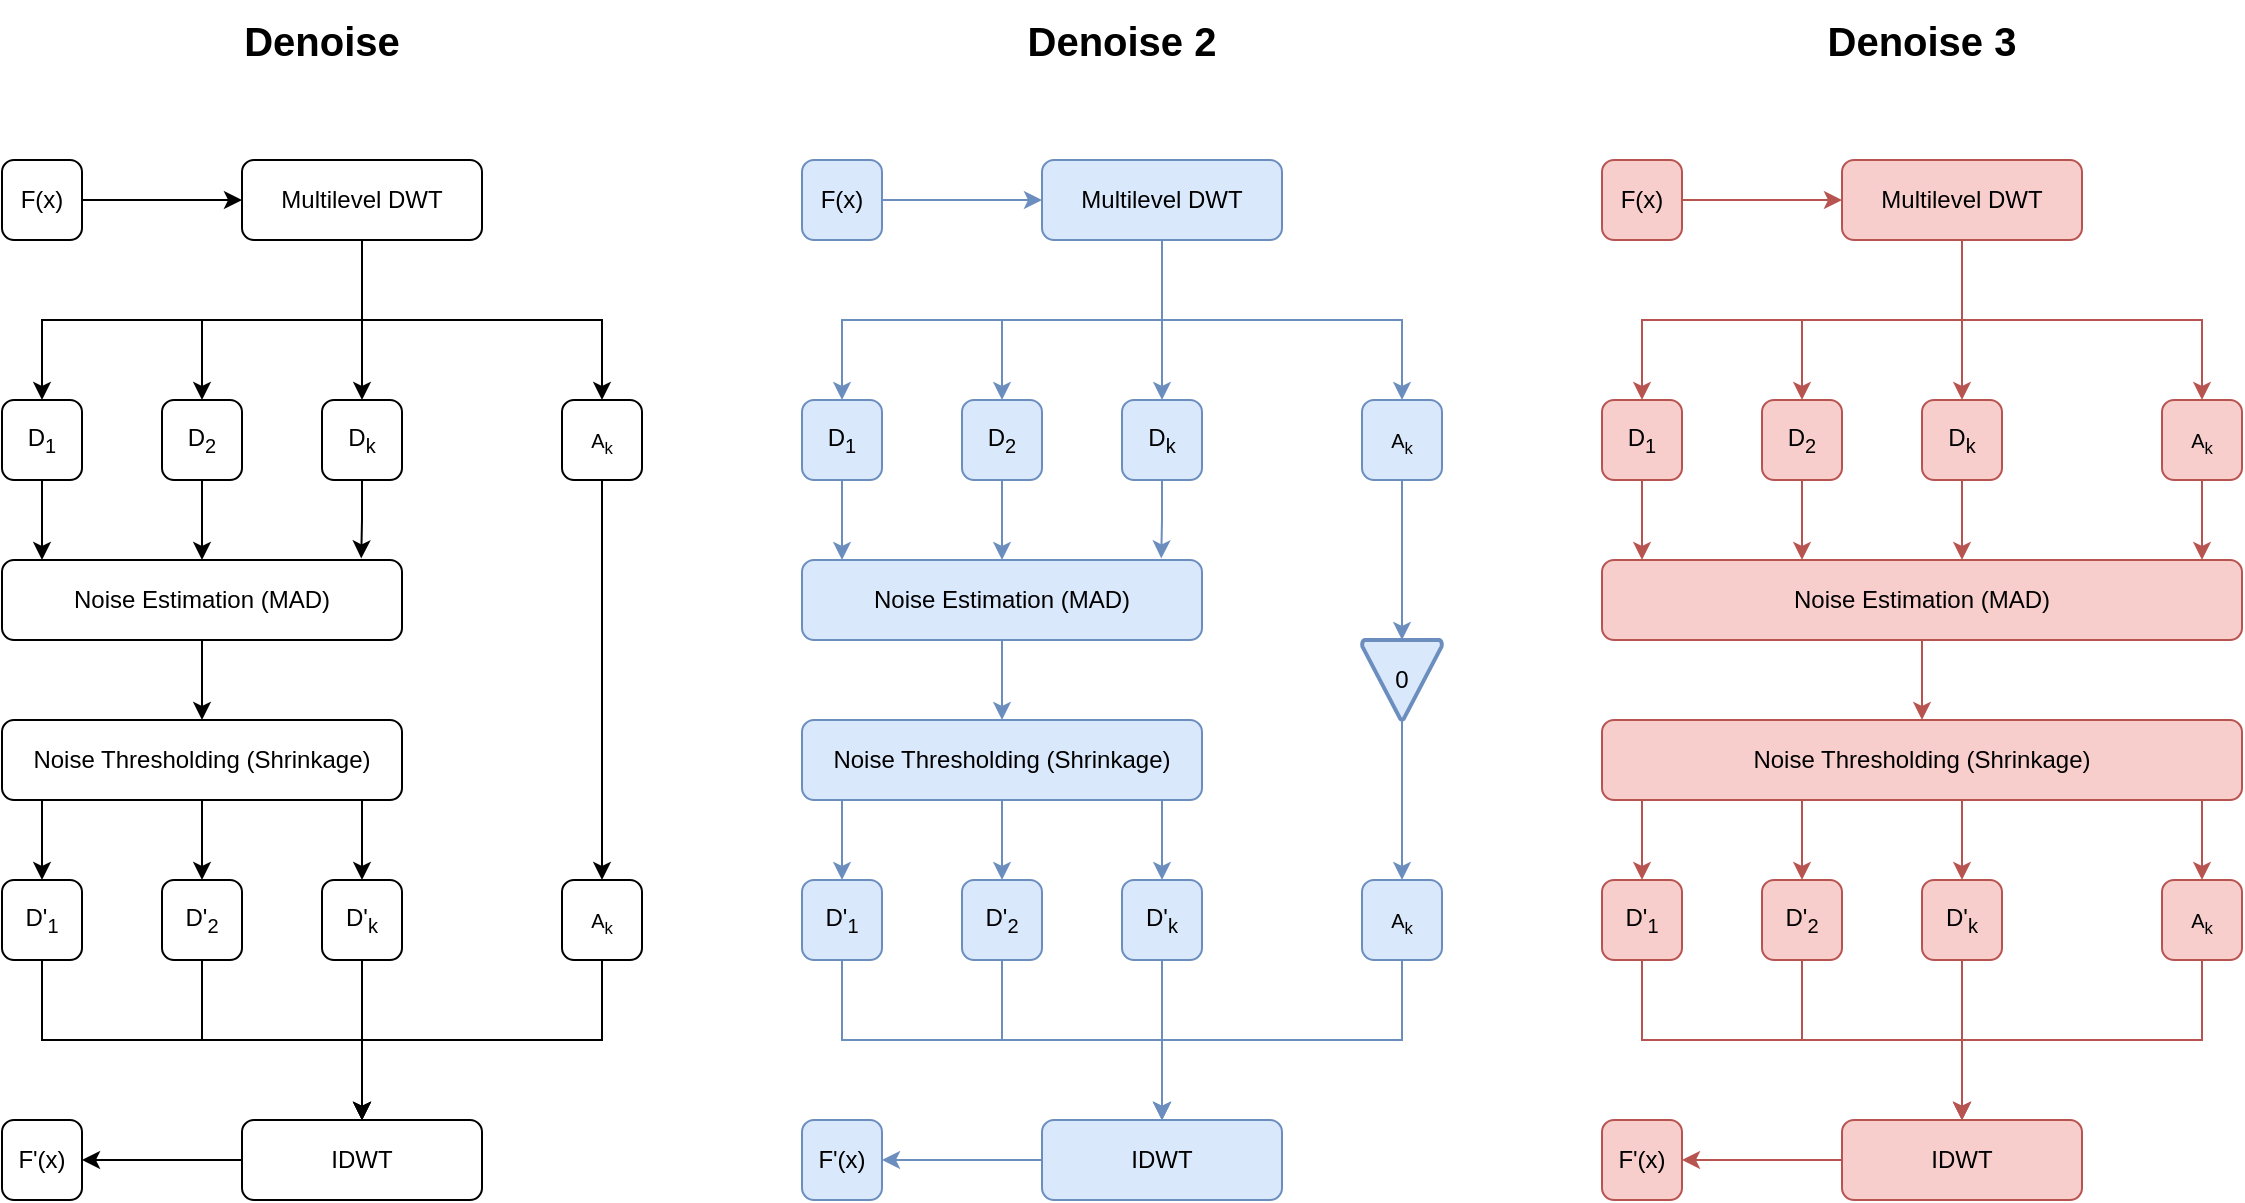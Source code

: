 <mxfile version="24.4.0" type="device">
  <diagram name="Page-1" id="p5UipJxprQ3kxWchpc4j">
    <mxGraphModel dx="1313" dy="776" grid="1" gridSize="10" guides="1" tooltips="1" connect="1" arrows="1" fold="1" page="1" pageScale="1" pageWidth="1169" pageHeight="827" math="0" shadow="0">
      <root>
        <mxCell id="0" />
        <mxCell id="1" parent="0" />
        <mxCell id="vgIikGH2efNw5-rMD2Wz-15" style="edgeStyle=orthogonalEdgeStyle;rounded=0;orthogonalLoop=1;jettySize=auto;html=1;entryX=0;entryY=0.5;entryDx=0;entryDy=0;" edge="1" parent="1" source="vgIikGH2efNw5-rMD2Wz-1" target="vgIikGH2efNw5-rMD2Wz-2">
          <mxGeometry relative="1" as="geometry" />
        </mxCell>
        <mxCell id="vgIikGH2efNw5-rMD2Wz-1" value="F(x)" style="rounded=1;whiteSpace=wrap;html=1;" vertex="1" parent="1">
          <mxGeometry x="40" y="160" width="40" height="40" as="geometry" />
        </mxCell>
        <mxCell id="vgIikGH2efNw5-rMD2Wz-29" style="edgeStyle=orthogonalEdgeStyle;rounded=0;orthogonalLoop=1;jettySize=auto;html=1;entryX=0.5;entryY=0;entryDx=0;entryDy=0;" edge="1" parent="1" source="vgIikGH2efNw5-rMD2Wz-2" target="vgIikGH2efNw5-rMD2Wz-6">
          <mxGeometry relative="1" as="geometry">
            <Array as="points">
              <mxPoint x="220" y="240" />
              <mxPoint x="340" y="240" />
            </Array>
          </mxGeometry>
        </mxCell>
        <mxCell id="vgIikGH2efNw5-rMD2Wz-30" style="edgeStyle=orthogonalEdgeStyle;rounded=0;orthogonalLoop=1;jettySize=auto;html=1;" edge="1" parent="1" source="vgIikGH2efNw5-rMD2Wz-2" target="vgIikGH2efNw5-rMD2Wz-5">
          <mxGeometry relative="1" as="geometry" />
        </mxCell>
        <mxCell id="vgIikGH2efNw5-rMD2Wz-31" style="edgeStyle=orthogonalEdgeStyle;rounded=0;orthogonalLoop=1;jettySize=auto;html=1;" edge="1" parent="1" source="vgIikGH2efNw5-rMD2Wz-2" target="vgIikGH2efNw5-rMD2Wz-4">
          <mxGeometry relative="1" as="geometry" />
        </mxCell>
        <mxCell id="vgIikGH2efNw5-rMD2Wz-32" style="edgeStyle=orthogonalEdgeStyle;rounded=0;orthogonalLoop=1;jettySize=auto;html=1;" edge="1" parent="1" source="vgIikGH2efNw5-rMD2Wz-2" target="vgIikGH2efNw5-rMD2Wz-3">
          <mxGeometry relative="1" as="geometry">
            <Array as="points">
              <mxPoint x="220" y="240" />
              <mxPoint x="60" y="240" />
            </Array>
          </mxGeometry>
        </mxCell>
        <mxCell id="vgIikGH2efNw5-rMD2Wz-2" value="Multilevel DWT" style="rounded=1;whiteSpace=wrap;html=1;" vertex="1" parent="1">
          <mxGeometry x="160" y="160" width="120" height="40" as="geometry" />
        </mxCell>
        <mxCell id="vgIikGH2efNw5-rMD2Wz-3" value="D&lt;sub&gt;1&lt;/sub&gt;" style="rounded=1;whiteSpace=wrap;html=1;" vertex="1" parent="1">
          <mxGeometry x="40" y="280" width="40" height="40" as="geometry" />
        </mxCell>
        <mxCell id="vgIikGH2efNw5-rMD2Wz-18" style="edgeStyle=orthogonalEdgeStyle;rounded=0;orthogonalLoop=1;jettySize=auto;html=1;entryX=0.5;entryY=0;entryDx=0;entryDy=0;" edge="1" parent="1" source="vgIikGH2efNw5-rMD2Wz-4" target="vgIikGH2efNw5-rMD2Wz-7">
          <mxGeometry relative="1" as="geometry" />
        </mxCell>
        <mxCell id="vgIikGH2efNw5-rMD2Wz-4" value="D&lt;sub&gt;2&lt;/sub&gt;" style="rounded=1;whiteSpace=wrap;html=1;" vertex="1" parent="1">
          <mxGeometry x="120" y="280" width="40" height="40" as="geometry" />
        </mxCell>
        <mxCell id="vgIikGH2efNw5-rMD2Wz-5" value="D&lt;sub&gt;k&lt;/sub&gt;" style="rounded=1;whiteSpace=wrap;html=1;" vertex="1" parent="1">
          <mxGeometry x="200" y="280" width="40" height="40" as="geometry" />
        </mxCell>
        <mxCell id="vgIikGH2efNw5-rMD2Wz-20" style="edgeStyle=orthogonalEdgeStyle;rounded=0;orthogonalLoop=1;jettySize=auto;html=1;entryX=0.5;entryY=0;entryDx=0;entryDy=0;" edge="1" parent="1" source="vgIikGH2efNw5-rMD2Wz-6" target="vgIikGH2efNw5-rMD2Wz-12">
          <mxGeometry relative="1" as="geometry" />
        </mxCell>
        <mxCell id="vgIikGH2efNw5-rMD2Wz-6" value="&lt;span style=&quot;font-size: 10px;&quot;&gt;A&lt;sub&gt;k&lt;/sub&gt;&lt;/span&gt;" style="rounded=1;whiteSpace=wrap;html=1;" vertex="1" parent="1">
          <mxGeometry x="320" y="280" width="40" height="40" as="geometry" />
        </mxCell>
        <mxCell id="vgIikGH2efNw5-rMD2Wz-21" style="edgeStyle=orthogonalEdgeStyle;rounded=0;orthogonalLoop=1;jettySize=auto;html=1;entryX=0.5;entryY=0;entryDx=0;entryDy=0;" edge="1" parent="1" source="vgIikGH2efNw5-rMD2Wz-7" target="vgIikGH2efNw5-rMD2Wz-8">
          <mxGeometry relative="1" as="geometry" />
        </mxCell>
        <mxCell id="vgIikGH2efNw5-rMD2Wz-7" value="Noise Estimation (MAD)" style="rounded=1;whiteSpace=wrap;html=1;" vertex="1" parent="1">
          <mxGeometry x="40" y="360" width="200" height="40" as="geometry" />
        </mxCell>
        <mxCell id="vgIikGH2efNw5-rMD2Wz-22" style="edgeStyle=orthogonalEdgeStyle;rounded=0;orthogonalLoop=1;jettySize=auto;html=1;" edge="1" parent="1" source="vgIikGH2efNw5-rMD2Wz-8" target="vgIikGH2efNw5-rMD2Wz-9">
          <mxGeometry relative="1" as="geometry">
            <Array as="points">
              <mxPoint x="60" y="490" />
              <mxPoint x="60" y="490" />
            </Array>
          </mxGeometry>
        </mxCell>
        <mxCell id="vgIikGH2efNw5-rMD2Wz-23" style="edgeStyle=orthogonalEdgeStyle;rounded=0;orthogonalLoop=1;jettySize=auto;html=1;entryX=0.5;entryY=0;entryDx=0;entryDy=0;" edge="1" parent="1" source="vgIikGH2efNw5-rMD2Wz-8" target="vgIikGH2efNw5-rMD2Wz-10">
          <mxGeometry relative="1" as="geometry" />
        </mxCell>
        <mxCell id="vgIikGH2efNw5-rMD2Wz-24" style="edgeStyle=orthogonalEdgeStyle;rounded=0;orthogonalLoop=1;jettySize=auto;html=1;entryX=0.5;entryY=0;entryDx=0;entryDy=0;" edge="1" parent="1" source="vgIikGH2efNw5-rMD2Wz-8" target="vgIikGH2efNw5-rMD2Wz-11">
          <mxGeometry relative="1" as="geometry">
            <Array as="points">
              <mxPoint x="220" y="490" />
              <mxPoint x="220" y="490" />
            </Array>
          </mxGeometry>
        </mxCell>
        <mxCell id="vgIikGH2efNw5-rMD2Wz-8" value="Noise Thresholding (Shrinkage)" style="rounded=1;whiteSpace=wrap;html=1;" vertex="1" parent="1">
          <mxGeometry x="40" y="440" width="200" height="40" as="geometry" />
        </mxCell>
        <mxCell id="vgIikGH2efNw5-rMD2Wz-25" style="edgeStyle=orthogonalEdgeStyle;rounded=0;orthogonalLoop=1;jettySize=auto;html=1;" edge="1" parent="1" source="vgIikGH2efNw5-rMD2Wz-9" target="vgIikGH2efNw5-rMD2Wz-14">
          <mxGeometry relative="1" as="geometry">
            <Array as="points">
              <mxPoint x="60" y="600" />
              <mxPoint x="220" y="600" />
            </Array>
          </mxGeometry>
        </mxCell>
        <mxCell id="vgIikGH2efNw5-rMD2Wz-9" value="D&#39;&lt;sub&gt;1&lt;/sub&gt;" style="rounded=1;whiteSpace=wrap;html=1;" vertex="1" parent="1">
          <mxGeometry x="40" y="520" width="40" height="40" as="geometry" />
        </mxCell>
        <mxCell id="vgIikGH2efNw5-rMD2Wz-28" style="edgeStyle=orthogonalEdgeStyle;rounded=0;orthogonalLoop=1;jettySize=auto;html=1;" edge="1" parent="1" source="vgIikGH2efNw5-rMD2Wz-10" target="vgIikGH2efNw5-rMD2Wz-14">
          <mxGeometry relative="1" as="geometry" />
        </mxCell>
        <mxCell id="vgIikGH2efNw5-rMD2Wz-10" value="D&#39;&lt;sub&gt;2&lt;/sub&gt;" style="rounded=1;whiteSpace=wrap;html=1;" vertex="1" parent="1">
          <mxGeometry x="120" y="520" width="40" height="40" as="geometry" />
        </mxCell>
        <mxCell id="vgIikGH2efNw5-rMD2Wz-27" style="edgeStyle=orthogonalEdgeStyle;rounded=0;orthogonalLoop=1;jettySize=auto;html=1;" edge="1" parent="1" source="vgIikGH2efNw5-rMD2Wz-11" target="vgIikGH2efNw5-rMD2Wz-14">
          <mxGeometry relative="1" as="geometry" />
        </mxCell>
        <mxCell id="vgIikGH2efNw5-rMD2Wz-11" value="D&#39;&lt;sub&gt;k&lt;/sub&gt;" style="rounded=1;whiteSpace=wrap;html=1;" vertex="1" parent="1">
          <mxGeometry x="200" y="520" width="40" height="40" as="geometry" />
        </mxCell>
        <mxCell id="vgIikGH2efNw5-rMD2Wz-26" style="edgeStyle=orthogonalEdgeStyle;rounded=0;orthogonalLoop=1;jettySize=auto;html=1;entryX=0.5;entryY=0;entryDx=0;entryDy=0;" edge="1" parent="1" source="vgIikGH2efNw5-rMD2Wz-12" target="vgIikGH2efNw5-rMD2Wz-14">
          <mxGeometry relative="1" as="geometry">
            <Array as="points">
              <mxPoint x="340" y="600" />
              <mxPoint x="220" y="600" />
            </Array>
          </mxGeometry>
        </mxCell>
        <mxCell id="vgIikGH2efNw5-rMD2Wz-12" value="&lt;span style=&quot;font-size: 10px;&quot;&gt;A&lt;sub&gt;k&lt;/sub&gt;&lt;/span&gt;" style="rounded=1;whiteSpace=wrap;html=1;" vertex="1" parent="1">
          <mxGeometry x="320" y="520" width="40" height="40" as="geometry" />
        </mxCell>
        <mxCell id="vgIikGH2efNw5-rMD2Wz-13" value="F&#39;(x)" style="rounded=1;whiteSpace=wrap;html=1;" vertex="1" parent="1">
          <mxGeometry x="40" y="640" width="40" height="40" as="geometry" />
        </mxCell>
        <mxCell id="vgIikGH2efNw5-rMD2Wz-16" style="edgeStyle=orthogonalEdgeStyle;rounded=0;orthogonalLoop=1;jettySize=auto;html=1;entryX=1;entryY=0.5;entryDx=0;entryDy=0;" edge="1" parent="1" source="vgIikGH2efNw5-rMD2Wz-14" target="vgIikGH2efNw5-rMD2Wz-13">
          <mxGeometry relative="1" as="geometry" />
        </mxCell>
        <mxCell id="vgIikGH2efNw5-rMD2Wz-14" value="IDWT" style="rounded=1;whiteSpace=wrap;html=1;" vertex="1" parent="1">
          <mxGeometry x="160" y="640" width="120" height="40" as="geometry" />
        </mxCell>
        <mxCell id="vgIikGH2efNw5-rMD2Wz-17" style="edgeStyle=orthogonalEdgeStyle;rounded=0;orthogonalLoop=1;jettySize=auto;html=1;entryX=0.1;entryY=0;entryDx=0;entryDy=0;entryPerimeter=0;" edge="1" parent="1" source="vgIikGH2efNw5-rMD2Wz-3" target="vgIikGH2efNw5-rMD2Wz-7">
          <mxGeometry relative="1" as="geometry" />
        </mxCell>
        <mxCell id="vgIikGH2efNw5-rMD2Wz-19" style="edgeStyle=orthogonalEdgeStyle;rounded=0;orthogonalLoop=1;jettySize=auto;html=1;entryX=0.898;entryY=-0.02;entryDx=0;entryDy=0;entryPerimeter=0;" edge="1" parent="1" source="vgIikGH2efNw5-rMD2Wz-5" target="vgIikGH2efNw5-rMD2Wz-7">
          <mxGeometry relative="1" as="geometry" />
        </mxCell>
        <mxCell id="vgIikGH2efNw5-rMD2Wz-33" style="edgeStyle=orthogonalEdgeStyle;rounded=0;orthogonalLoop=1;jettySize=auto;html=1;entryX=0;entryY=0.5;entryDx=0;entryDy=0;fillColor=#dae8fc;strokeColor=#6c8ebf;" edge="1" parent="1" source="vgIikGH2efNw5-rMD2Wz-34" target="vgIikGH2efNw5-rMD2Wz-39">
          <mxGeometry relative="1" as="geometry" />
        </mxCell>
        <mxCell id="vgIikGH2efNw5-rMD2Wz-34" value="F(x)" style="rounded=1;whiteSpace=wrap;html=1;fillColor=#dae8fc;strokeColor=#6c8ebf;" vertex="1" parent="1">
          <mxGeometry x="440" y="160" width="40" height="40" as="geometry" />
        </mxCell>
        <mxCell id="vgIikGH2efNw5-rMD2Wz-35" style="edgeStyle=orthogonalEdgeStyle;rounded=0;orthogonalLoop=1;jettySize=auto;html=1;entryX=0.5;entryY=0;entryDx=0;entryDy=0;fillColor=#dae8fc;strokeColor=#6c8ebf;" edge="1" parent="1" source="vgIikGH2efNw5-rMD2Wz-39" target="vgIikGH2efNw5-rMD2Wz-45">
          <mxGeometry relative="1" as="geometry">
            <Array as="points">
              <mxPoint x="620" y="240" />
              <mxPoint x="740" y="240" />
            </Array>
          </mxGeometry>
        </mxCell>
        <mxCell id="vgIikGH2efNw5-rMD2Wz-36" style="edgeStyle=orthogonalEdgeStyle;rounded=0;orthogonalLoop=1;jettySize=auto;html=1;fillColor=#dae8fc;strokeColor=#6c8ebf;" edge="1" parent="1" source="vgIikGH2efNw5-rMD2Wz-39" target="vgIikGH2efNw5-rMD2Wz-43">
          <mxGeometry relative="1" as="geometry" />
        </mxCell>
        <mxCell id="vgIikGH2efNw5-rMD2Wz-37" style="edgeStyle=orthogonalEdgeStyle;rounded=0;orthogonalLoop=1;jettySize=auto;html=1;fillColor=#dae8fc;strokeColor=#6c8ebf;" edge="1" parent="1" source="vgIikGH2efNw5-rMD2Wz-39" target="vgIikGH2efNw5-rMD2Wz-42">
          <mxGeometry relative="1" as="geometry" />
        </mxCell>
        <mxCell id="vgIikGH2efNw5-rMD2Wz-38" style="edgeStyle=orthogonalEdgeStyle;rounded=0;orthogonalLoop=1;jettySize=auto;html=1;fillColor=#dae8fc;strokeColor=#6c8ebf;" edge="1" parent="1" source="vgIikGH2efNw5-rMD2Wz-39" target="vgIikGH2efNw5-rMD2Wz-40">
          <mxGeometry relative="1" as="geometry">
            <Array as="points">
              <mxPoint x="620" y="240" />
              <mxPoint x="460" y="240" />
            </Array>
          </mxGeometry>
        </mxCell>
        <mxCell id="vgIikGH2efNw5-rMD2Wz-39" value="Multilevel DWT" style="rounded=1;whiteSpace=wrap;html=1;fillColor=#dae8fc;strokeColor=#6c8ebf;" vertex="1" parent="1">
          <mxGeometry x="560" y="160" width="120" height="40" as="geometry" />
        </mxCell>
        <mxCell id="vgIikGH2efNw5-rMD2Wz-40" value="D&lt;sub&gt;1&lt;/sub&gt;" style="rounded=1;whiteSpace=wrap;html=1;fillColor=#dae8fc;strokeColor=#6c8ebf;" vertex="1" parent="1">
          <mxGeometry x="440" y="280" width="40" height="40" as="geometry" />
        </mxCell>
        <mxCell id="vgIikGH2efNw5-rMD2Wz-41" style="edgeStyle=orthogonalEdgeStyle;rounded=0;orthogonalLoop=1;jettySize=auto;html=1;entryX=0.5;entryY=0;entryDx=0;entryDy=0;fillColor=#dae8fc;strokeColor=#6c8ebf;" edge="1" parent="1" source="vgIikGH2efNw5-rMD2Wz-42" target="vgIikGH2efNw5-rMD2Wz-47">
          <mxGeometry relative="1" as="geometry" />
        </mxCell>
        <mxCell id="vgIikGH2efNw5-rMD2Wz-42" value="D&lt;sub&gt;2&lt;/sub&gt;" style="rounded=1;whiteSpace=wrap;html=1;fillColor=#dae8fc;strokeColor=#6c8ebf;" vertex="1" parent="1">
          <mxGeometry x="520" y="280" width="40" height="40" as="geometry" />
        </mxCell>
        <mxCell id="vgIikGH2efNw5-rMD2Wz-43" value="D&lt;sub&gt;k&lt;/sub&gt;" style="rounded=1;whiteSpace=wrap;html=1;fillColor=#dae8fc;strokeColor=#6c8ebf;" vertex="1" parent="1">
          <mxGeometry x="600" y="280" width="40" height="40" as="geometry" />
        </mxCell>
        <mxCell id="vgIikGH2efNw5-rMD2Wz-45" value="&lt;span style=&quot;font-size: 10px;&quot;&gt;A&lt;sub&gt;k&lt;/sub&gt;&lt;/span&gt;" style="rounded=1;whiteSpace=wrap;html=1;fillColor=#dae8fc;strokeColor=#6c8ebf;" vertex="1" parent="1">
          <mxGeometry x="720" y="280" width="40" height="40" as="geometry" />
        </mxCell>
        <mxCell id="vgIikGH2efNw5-rMD2Wz-46" style="edgeStyle=orthogonalEdgeStyle;rounded=0;orthogonalLoop=1;jettySize=auto;html=1;entryX=0.5;entryY=0;entryDx=0;entryDy=0;fillColor=#dae8fc;strokeColor=#6c8ebf;" edge="1" parent="1" source="vgIikGH2efNw5-rMD2Wz-47" target="vgIikGH2efNw5-rMD2Wz-51">
          <mxGeometry relative="1" as="geometry" />
        </mxCell>
        <mxCell id="vgIikGH2efNw5-rMD2Wz-47" value="Noise Estimation (MAD)" style="rounded=1;whiteSpace=wrap;html=1;fillColor=#dae8fc;strokeColor=#6c8ebf;" vertex="1" parent="1">
          <mxGeometry x="440" y="360" width="200" height="40" as="geometry" />
        </mxCell>
        <mxCell id="vgIikGH2efNw5-rMD2Wz-48" style="edgeStyle=orthogonalEdgeStyle;rounded=0;orthogonalLoop=1;jettySize=auto;html=1;fillColor=#dae8fc;strokeColor=#6c8ebf;" edge="1" parent="1" source="vgIikGH2efNw5-rMD2Wz-51" target="vgIikGH2efNw5-rMD2Wz-53">
          <mxGeometry relative="1" as="geometry">
            <Array as="points">
              <mxPoint x="460" y="490" />
              <mxPoint x="460" y="490" />
            </Array>
          </mxGeometry>
        </mxCell>
        <mxCell id="vgIikGH2efNw5-rMD2Wz-49" style="edgeStyle=orthogonalEdgeStyle;rounded=0;orthogonalLoop=1;jettySize=auto;html=1;entryX=0.5;entryY=0;entryDx=0;entryDy=0;fillColor=#dae8fc;strokeColor=#6c8ebf;" edge="1" parent="1" source="vgIikGH2efNw5-rMD2Wz-51" target="vgIikGH2efNw5-rMD2Wz-55">
          <mxGeometry relative="1" as="geometry" />
        </mxCell>
        <mxCell id="vgIikGH2efNw5-rMD2Wz-50" style="edgeStyle=orthogonalEdgeStyle;rounded=0;orthogonalLoop=1;jettySize=auto;html=1;entryX=0.5;entryY=0;entryDx=0;entryDy=0;fillColor=#dae8fc;strokeColor=#6c8ebf;" edge="1" parent="1" source="vgIikGH2efNw5-rMD2Wz-51" target="vgIikGH2efNw5-rMD2Wz-57">
          <mxGeometry relative="1" as="geometry">
            <Array as="points">
              <mxPoint x="620" y="490" />
              <mxPoint x="620" y="490" />
            </Array>
          </mxGeometry>
        </mxCell>
        <mxCell id="vgIikGH2efNw5-rMD2Wz-51" value="Noise Thresholding (Shrinkage)" style="rounded=1;whiteSpace=wrap;html=1;fillColor=#dae8fc;strokeColor=#6c8ebf;" vertex="1" parent="1">
          <mxGeometry x="440" y="440" width="200" height="40" as="geometry" />
        </mxCell>
        <mxCell id="vgIikGH2efNw5-rMD2Wz-52" style="edgeStyle=orthogonalEdgeStyle;rounded=0;orthogonalLoop=1;jettySize=auto;html=1;fillColor=#dae8fc;strokeColor=#6c8ebf;" edge="1" parent="1" source="vgIikGH2efNw5-rMD2Wz-53" target="vgIikGH2efNw5-rMD2Wz-62">
          <mxGeometry relative="1" as="geometry">
            <Array as="points">
              <mxPoint x="460" y="600" />
              <mxPoint x="620" y="600" />
            </Array>
          </mxGeometry>
        </mxCell>
        <mxCell id="vgIikGH2efNw5-rMD2Wz-53" value="D&#39;&lt;sub&gt;1&lt;/sub&gt;" style="rounded=1;whiteSpace=wrap;html=1;fillColor=#dae8fc;strokeColor=#6c8ebf;" vertex="1" parent="1">
          <mxGeometry x="440" y="520" width="40" height="40" as="geometry" />
        </mxCell>
        <mxCell id="vgIikGH2efNw5-rMD2Wz-54" style="edgeStyle=orthogonalEdgeStyle;rounded=0;orthogonalLoop=1;jettySize=auto;html=1;fillColor=#dae8fc;strokeColor=#6c8ebf;" edge="1" parent="1" source="vgIikGH2efNw5-rMD2Wz-55" target="vgIikGH2efNw5-rMD2Wz-62">
          <mxGeometry relative="1" as="geometry" />
        </mxCell>
        <mxCell id="vgIikGH2efNw5-rMD2Wz-55" value="D&#39;&lt;sub&gt;2&lt;/sub&gt;" style="rounded=1;whiteSpace=wrap;html=1;fillColor=#dae8fc;strokeColor=#6c8ebf;" vertex="1" parent="1">
          <mxGeometry x="520" y="520" width="40" height="40" as="geometry" />
        </mxCell>
        <mxCell id="vgIikGH2efNw5-rMD2Wz-56" style="edgeStyle=orthogonalEdgeStyle;rounded=0;orthogonalLoop=1;jettySize=auto;html=1;fillColor=#dae8fc;strokeColor=#6c8ebf;" edge="1" parent="1" source="vgIikGH2efNw5-rMD2Wz-57" target="vgIikGH2efNw5-rMD2Wz-62">
          <mxGeometry relative="1" as="geometry" />
        </mxCell>
        <mxCell id="vgIikGH2efNw5-rMD2Wz-57" value="D&#39;&lt;sub&gt;k&lt;/sub&gt;" style="rounded=1;whiteSpace=wrap;html=1;fillColor=#dae8fc;strokeColor=#6c8ebf;" vertex="1" parent="1">
          <mxGeometry x="600" y="520" width="40" height="40" as="geometry" />
        </mxCell>
        <mxCell id="vgIikGH2efNw5-rMD2Wz-58" style="edgeStyle=orthogonalEdgeStyle;rounded=0;orthogonalLoop=1;jettySize=auto;html=1;entryX=0.5;entryY=0;entryDx=0;entryDy=0;fillColor=#dae8fc;strokeColor=#6c8ebf;" edge="1" parent="1" source="vgIikGH2efNw5-rMD2Wz-59" target="vgIikGH2efNw5-rMD2Wz-62">
          <mxGeometry relative="1" as="geometry">
            <Array as="points">
              <mxPoint x="740" y="600" />
              <mxPoint x="620" y="600" />
            </Array>
          </mxGeometry>
        </mxCell>
        <mxCell id="vgIikGH2efNw5-rMD2Wz-59" value="&lt;span style=&quot;font-size: 10px;&quot;&gt;A&lt;sub&gt;k&lt;/sub&gt;&lt;/span&gt;" style="rounded=1;whiteSpace=wrap;html=1;fillColor=#dae8fc;strokeColor=#6c8ebf;" vertex="1" parent="1">
          <mxGeometry x="720" y="520" width="40" height="40" as="geometry" />
        </mxCell>
        <mxCell id="vgIikGH2efNw5-rMD2Wz-60" value="F&#39;(x)" style="rounded=1;whiteSpace=wrap;html=1;fillColor=#dae8fc;strokeColor=#6c8ebf;" vertex="1" parent="1">
          <mxGeometry x="440" y="640" width="40" height="40" as="geometry" />
        </mxCell>
        <mxCell id="vgIikGH2efNw5-rMD2Wz-61" style="edgeStyle=orthogonalEdgeStyle;rounded=0;orthogonalLoop=1;jettySize=auto;html=1;entryX=1;entryY=0.5;entryDx=0;entryDy=0;fillColor=#dae8fc;strokeColor=#6c8ebf;" edge="1" parent="1" source="vgIikGH2efNw5-rMD2Wz-62" target="vgIikGH2efNw5-rMD2Wz-60">
          <mxGeometry relative="1" as="geometry" />
        </mxCell>
        <mxCell id="vgIikGH2efNw5-rMD2Wz-62" value="IDWT" style="rounded=1;whiteSpace=wrap;html=1;fillColor=#dae8fc;strokeColor=#6c8ebf;" vertex="1" parent="1">
          <mxGeometry x="560" y="640" width="120" height="40" as="geometry" />
        </mxCell>
        <mxCell id="vgIikGH2efNw5-rMD2Wz-63" style="edgeStyle=orthogonalEdgeStyle;rounded=0;orthogonalLoop=1;jettySize=auto;html=1;entryX=0.1;entryY=0;entryDx=0;entryDy=0;entryPerimeter=0;fillColor=#dae8fc;strokeColor=#6c8ebf;" edge="1" parent="1" source="vgIikGH2efNw5-rMD2Wz-40" target="vgIikGH2efNw5-rMD2Wz-47">
          <mxGeometry relative="1" as="geometry" />
        </mxCell>
        <mxCell id="vgIikGH2efNw5-rMD2Wz-64" style="edgeStyle=orthogonalEdgeStyle;rounded=0;orthogonalLoop=1;jettySize=auto;html=1;entryX=0.898;entryY=-0.02;entryDx=0;entryDy=0;entryPerimeter=0;fillColor=#dae8fc;strokeColor=#6c8ebf;" edge="1" parent="1" source="vgIikGH2efNw5-rMD2Wz-43" target="vgIikGH2efNw5-rMD2Wz-47">
          <mxGeometry relative="1" as="geometry" />
        </mxCell>
        <mxCell id="vgIikGH2efNw5-rMD2Wz-68" style="edgeStyle=orthogonalEdgeStyle;rounded=0;orthogonalLoop=1;jettySize=auto;html=1;entryX=0.5;entryY=0;entryDx=0;entryDy=0;fillColor=#dae8fc;strokeColor=#6c8ebf;" edge="1" parent="1" source="vgIikGH2efNw5-rMD2Wz-66" target="vgIikGH2efNw5-rMD2Wz-59">
          <mxGeometry relative="1" as="geometry" />
        </mxCell>
        <mxCell id="vgIikGH2efNw5-rMD2Wz-66" value="0" style="strokeWidth=2;html=1;shape=mxgraph.flowchart.merge_or_storage;whiteSpace=wrap;fillColor=#dae8fc;strokeColor=#6c8ebf;" vertex="1" parent="1">
          <mxGeometry x="720" y="400" width="40" height="40" as="geometry" />
        </mxCell>
        <mxCell id="vgIikGH2efNw5-rMD2Wz-67" style="edgeStyle=orthogonalEdgeStyle;rounded=0;orthogonalLoop=1;jettySize=auto;html=1;entryX=0.5;entryY=0;entryDx=0;entryDy=0;entryPerimeter=0;fillColor=#dae8fc;strokeColor=#6c8ebf;" edge="1" parent="1" source="vgIikGH2efNw5-rMD2Wz-45" target="vgIikGH2efNw5-rMD2Wz-66">
          <mxGeometry relative="1" as="geometry" />
        </mxCell>
        <mxCell id="vgIikGH2efNw5-rMD2Wz-71" style="edgeStyle=orthogonalEdgeStyle;rounded=0;orthogonalLoop=1;jettySize=auto;html=1;entryX=0;entryY=0.5;entryDx=0;entryDy=0;fillColor=#f8cecc;strokeColor=#b85450;" edge="1" parent="1" source="vgIikGH2efNw5-rMD2Wz-72" target="vgIikGH2efNw5-rMD2Wz-77">
          <mxGeometry relative="1" as="geometry" />
        </mxCell>
        <mxCell id="vgIikGH2efNw5-rMD2Wz-72" value="F(x)" style="rounded=1;whiteSpace=wrap;html=1;fillColor=#f8cecc;strokeColor=#b85450;" vertex="1" parent="1">
          <mxGeometry x="840" y="160" width="40" height="40" as="geometry" />
        </mxCell>
        <mxCell id="vgIikGH2efNw5-rMD2Wz-73" style="edgeStyle=orthogonalEdgeStyle;rounded=0;orthogonalLoop=1;jettySize=auto;html=1;entryX=0.5;entryY=0;entryDx=0;entryDy=0;fillColor=#f8cecc;strokeColor=#b85450;" edge="1" parent="1" source="vgIikGH2efNw5-rMD2Wz-77" target="vgIikGH2efNw5-rMD2Wz-83">
          <mxGeometry relative="1" as="geometry">
            <Array as="points">
              <mxPoint x="1020" y="240" />
              <mxPoint x="1140" y="240" />
            </Array>
          </mxGeometry>
        </mxCell>
        <mxCell id="vgIikGH2efNw5-rMD2Wz-74" style="edgeStyle=orthogonalEdgeStyle;rounded=0;orthogonalLoop=1;jettySize=auto;html=1;fillColor=#f8cecc;strokeColor=#b85450;" edge="1" parent="1" source="vgIikGH2efNw5-rMD2Wz-77" target="vgIikGH2efNw5-rMD2Wz-81">
          <mxGeometry relative="1" as="geometry" />
        </mxCell>
        <mxCell id="vgIikGH2efNw5-rMD2Wz-75" style="edgeStyle=orthogonalEdgeStyle;rounded=0;orthogonalLoop=1;jettySize=auto;html=1;fillColor=#f8cecc;strokeColor=#b85450;" edge="1" parent="1" source="vgIikGH2efNw5-rMD2Wz-77" target="vgIikGH2efNw5-rMD2Wz-80">
          <mxGeometry relative="1" as="geometry" />
        </mxCell>
        <mxCell id="vgIikGH2efNw5-rMD2Wz-76" style="edgeStyle=orthogonalEdgeStyle;rounded=0;orthogonalLoop=1;jettySize=auto;html=1;fillColor=#f8cecc;strokeColor=#b85450;" edge="1" parent="1" source="vgIikGH2efNw5-rMD2Wz-77" target="vgIikGH2efNw5-rMD2Wz-78">
          <mxGeometry relative="1" as="geometry">
            <Array as="points">
              <mxPoint x="1020" y="240" />
              <mxPoint x="860" y="240" />
            </Array>
          </mxGeometry>
        </mxCell>
        <mxCell id="vgIikGH2efNw5-rMD2Wz-77" value="Multilevel DWT" style="rounded=1;whiteSpace=wrap;html=1;fillColor=#f8cecc;strokeColor=#b85450;" vertex="1" parent="1">
          <mxGeometry x="960" y="160" width="120" height="40" as="geometry" />
        </mxCell>
        <mxCell id="vgIikGH2efNw5-rMD2Wz-104" style="edgeStyle=orthogonalEdgeStyle;rounded=0;orthogonalLoop=1;jettySize=auto;html=1;fillColor=#f8cecc;strokeColor=#b85450;" edge="1" parent="1" source="vgIikGH2efNw5-rMD2Wz-78" target="vgIikGH2efNw5-rMD2Wz-85">
          <mxGeometry relative="1" as="geometry">
            <Array as="points">
              <mxPoint x="860" y="350" />
              <mxPoint x="860" y="350" />
            </Array>
          </mxGeometry>
        </mxCell>
        <mxCell id="vgIikGH2efNw5-rMD2Wz-78" value="D&lt;sub&gt;1&lt;/sub&gt;" style="rounded=1;whiteSpace=wrap;html=1;fillColor=#f8cecc;strokeColor=#b85450;" vertex="1" parent="1">
          <mxGeometry x="840" y="280" width="40" height="40" as="geometry" />
        </mxCell>
        <mxCell id="vgIikGH2efNw5-rMD2Wz-105" style="edgeStyle=orthogonalEdgeStyle;rounded=0;orthogonalLoop=1;jettySize=auto;html=1;fillColor=#f8cecc;strokeColor=#b85450;" edge="1" parent="1" source="vgIikGH2efNw5-rMD2Wz-80" target="vgIikGH2efNw5-rMD2Wz-85">
          <mxGeometry relative="1" as="geometry">
            <Array as="points">
              <mxPoint x="940" y="350" />
              <mxPoint x="940" y="350" />
            </Array>
          </mxGeometry>
        </mxCell>
        <mxCell id="vgIikGH2efNw5-rMD2Wz-80" value="D&lt;sub&gt;2&lt;/sub&gt;" style="rounded=1;whiteSpace=wrap;html=1;fillColor=#f8cecc;strokeColor=#b85450;" vertex="1" parent="1">
          <mxGeometry x="920" y="280" width="40" height="40" as="geometry" />
        </mxCell>
        <mxCell id="vgIikGH2efNw5-rMD2Wz-106" style="edgeStyle=orthogonalEdgeStyle;rounded=0;orthogonalLoop=1;jettySize=auto;html=1;fillColor=#f8cecc;strokeColor=#b85450;" edge="1" parent="1" source="vgIikGH2efNw5-rMD2Wz-81" target="vgIikGH2efNw5-rMD2Wz-85">
          <mxGeometry relative="1" as="geometry">
            <Array as="points">
              <mxPoint x="1020" y="350" />
              <mxPoint x="1020" y="350" />
            </Array>
          </mxGeometry>
        </mxCell>
        <mxCell id="vgIikGH2efNw5-rMD2Wz-81" value="D&lt;sub&gt;k&lt;/sub&gt;" style="rounded=1;whiteSpace=wrap;html=1;fillColor=#f8cecc;strokeColor=#b85450;" vertex="1" parent="1">
          <mxGeometry x="1000" y="280" width="40" height="40" as="geometry" />
        </mxCell>
        <mxCell id="vgIikGH2efNw5-rMD2Wz-107" style="edgeStyle=orthogonalEdgeStyle;rounded=0;orthogonalLoop=1;jettySize=auto;html=1;fillColor=#f8cecc;strokeColor=#b85450;" edge="1" parent="1" source="vgIikGH2efNw5-rMD2Wz-83" target="vgIikGH2efNw5-rMD2Wz-85">
          <mxGeometry relative="1" as="geometry">
            <Array as="points">
              <mxPoint x="1140" y="370" />
              <mxPoint x="1140" y="370" />
            </Array>
          </mxGeometry>
        </mxCell>
        <mxCell id="vgIikGH2efNw5-rMD2Wz-83" value="&lt;span style=&quot;font-size: 10px;&quot;&gt;A&lt;sub&gt;k&lt;/sub&gt;&lt;/span&gt;" style="rounded=1;whiteSpace=wrap;html=1;fillColor=#f8cecc;strokeColor=#b85450;" vertex="1" parent="1">
          <mxGeometry x="1120" y="280" width="40" height="40" as="geometry" />
        </mxCell>
        <mxCell id="vgIikGH2efNw5-rMD2Wz-84" style="edgeStyle=orthogonalEdgeStyle;rounded=0;orthogonalLoop=1;jettySize=auto;html=1;entryX=0.5;entryY=0;entryDx=0;entryDy=0;fillColor=#f8cecc;strokeColor=#b85450;" edge="1" parent="1" source="vgIikGH2efNw5-rMD2Wz-85" target="vgIikGH2efNw5-rMD2Wz-89">
          <mxGeometry relative="1" as="geometry" />
        </mxCell>
        <mxCell id="vgIikGH2efNw5-rMD2Wz-85" value="Noise Estimation (MAD)" style="rounded=1;whiteSpace=wrap;html=1;fillColor=#f8cecc;strokeColor=#b85450;" vertex="1" parent="1">
          <mxGeometry x="840" y="360" width="320" height="40" as="geometry" />
        </mxCell>
        <mxCell id="vgIikGH2efNw5-rMD2Wz-86" style="edgeStyle=orthogonalEdgeStyle;rounded=0;orthogonalLoop=1;jettySize=auto;html=1;fillColor=#f8cecc;strokeColor=#b85450;" edge="1" parent="1" source="vgIikGH2efNw5-rMD2Wz-89" target="vgIikGH2efNw5-rMD2Wz-91">
          <mxGeometry relative="1" as="geometry">
            <Array as="points">
              <mxPoint x="860" y="490" />
              <mxPoint x="860" y="490" />
            </Array>
          </mxGeometry>
        </mxCell>
        <mxCell id="vgIikGH2efNw5-rMD2Wz-87" style="edgeStyle=orthogonalEdgeStyle;rounded=0;orthogonalLoop=1;jettySize=auto;html=1;entryX=0.5;entryY=0;entryDx=0;entryDy=0;fillColor=#f8cecc;strokeColor=#b85450;" edge="1" parent="1" source="vgIikGH2efNw5-rMD2Wz-89" target="vgIikGH2efNw5-rMD2Wz-93">
          <mxGeometry relative="1" as="geometry">
            <Array as="points">
              <mxPoint x="940" y="490" />
              <mxPoint x="940" y="490" />
            </Array>
          </mxGeometry>
        </mxCell>
        <mxCell id="vgIikGH2efNw5-rMD2Wz-88" style="edgeStyle=orthogonalEdgeStyle;rounded=0;orthogonalLoop=1;jettySize=auto;html=1;entryX=0.5;entryY=0;entryDx=0;entryDy=0;fillColor=#f8cecc;strokeColor=#b85450;" edge="1" parent="1" source="vgIikGH2efNw5-rMD2Wz-89" target="vgIikGH2efNw5-rMD2Wz-95">
          <mxGeometry relative="1" as="geometry">
            <Array as="points">
              <mxPoint x="1020" y="490" />
              <mxPoint x="1020" y="490" />
            </Array>
          </mxGeometry>
        </mxCell>
        <mxCell id="vgIikGH2efNw5-rMD2Wz-103" style="edgeStyle=orthogonalEdgeStyle;rounded=0;orthogonalLoop=1;jettySize=auto;html=1;entryX=0.5;entryY=0;entryDx=0;entryDy=0;fillColor=#f8cecc;strokeColor=#b85450;" edge="1" parent="1" source="vgIikGH2efNw5-rMD2Wz-89" target="vgIikGH2efNw5-rMD2Wz-97">
          <mxGeometry relative="1" as="geometry">
            <Array as="points">
              <mxPoint x="1140" y="490" />
              <mxPoint x="1140" y="490" />
            </Array>
          </mxGeometry>
        </mxCell>
        <mxCell id="vgIikGH2efNw5-rMD2Wz-89" value="Noise Thresholding (Shrinkage)" style="rounded=1;whiteSpace=wrap;html=1;fillColor=#f8cecc;strokeColor=#b85450;" vertex="1" parent="1">
          <mxGeometry x="840" y="440" width="320" height="40" as="geometry" />
        </mxCell>
        <mxCell id="vgIikGH2efNw5-rMD2Wz-90" style="edgeStyle=orthogonalEdgeStyle;rounded=0;orthogonalLoop=1;jettySize=auto;html=1;fillColor=#f8cecc;strokeColor=#b85450;" edge="1" parent="1" source="vgIikGH2efNw5-rMD2Wz-91" target="vgIikGH2efNw5-rMD2Wz-100">
          <mxGeometry relative="1" as="geometry">
            <Array as="points">
              <mxPoint x="860" y="600" />
              <mxPoint x="1020" y="600" />
            </Array>
          </mxGeometry>
        </mxCell>
        <mxCell id="vgIikGH2efNw5-rMD2Wz-91" value="D&#39;&lt;sub&gt;1&lt;/sub&gt;" style="rounded=1;whiteSpace=wrap;html=1;fillColor=#f8cecc;strokeColor=#b85450;" vertex="1" parent="1">
          <mxGeometry x="840" y="520" width="40" height="40" as="geometry" />
        </mxCell>
        <mxCell id="vgIikGH2efNw5-rMD2Wz-92" style="edgeStyle=orthogonalEdgeStyle;rounded=0;orthogonalLoop=1;jettySize=auto;html=1;fillColor=#f8cecc;strokeColor=#b85450;" edge="1" parent="1" source="vgIikGH2efNw5-rMD2Wz-93" target="vgIikGH2efNw5-rMD2Wz-100">
          <mxGeometry relative="1" as="geometry" />
        </mxCell>
        <mxCell id="vgIikGH2efNw5-rMD2Wz-93" value="D&#39;&lt;sub&gt;2&lt;/sub&gt;" style="rounded=1;whiteSpace=wrap;html=1;fillColor=#f8cecc;strokeColor=#b85450;" vertex="1" parent="1">
          <mxGeometry x="920" y="520" width="40" height="40" as="geometry" />
        </mxCell>
        <mxCell id="vgIikGH2efNw5-rMD2Wz-94" style="edgeStyle=orthogonalEdgeStyle;rounded=0;orthogonalLoop=1;jettySize=auto;html=1;fillColor=#f8cecc;strokeColor=#b85450;" edge="1" parent="1" source="vgIikGH2efNw5-rMD2Wz-95" target="vgIikGH2efNw5-rMD2Wz-100">
          <mxGeometry relative="1" as="geometry" />
        </mxCell>
        <mxCell id="vgIikGH2efNw5-rMD2Wz-95" value="D&#39;&lt;sub&gt;k&lt;/sub&gt;" style="rounded=1;whiteSpace=wrap;html=1;fillColor=#f8cecc;strokeColor=#b85450;" vertex="1" parent="1">
          <mxGeometry x="1000" y="520" width="40" height="40" as="geometry" />
        </mxCell>
        <mxCell id="vgIikGH2efNw5-rMD2Wz-96" style="edgeStyle=orthogonalEdgeStyle;rounded=0;orthogonalLoop=1;jettySize=auto;html=1;entryX=0.5;entryY=0;entryDx=0;entryDy=0;fillColor=#f8cecc;strokeColor=#b85450;" edge="1" parent="1" source="vgIikGH2efNw5-rMD2Wz-97" target="vgIikGH2efNw5-rMD2Wz-100">
          <mxGeometry relative="1" as="geometry">
            <Array as="points">
              <mxPoint x="1140" y="600" />
              <mxPoint x="1020" y="600" />
            </Array>
          </mxGeometry>
        </mxCell>
        <mxCell id="vgIikGH2efNw5-rMD2Wz-97" value="&lt;span style=&quot;font-size: 10px;&quot;&gt;A&lt;sub&gt;k&lt;/sub&gt;&lt;/span&gt;" style="rounded=1;whiteSpace=wrap;html=1;fillColor=#f8cecc;strokeColor=#b85450;" vertex="1" parent="1">
          <mxGeometry x="1120" y="520" width="40" height="40" as="geometry" />
        </mxCell>
        <mxCell id="vgIikGH2efNw5-rMD2Wz-98" value="F&#39;(x)" style="rounded=1;whiteSpace=wrap;html=1;fillColor=#f8cecc;strokeColor=#b85450;" vertex="1" parent="1">
          <mxGeometry x="840" y="640" width="40" height="40" as="geometry" />
        </mxCell>
        <mxCell id="vgIikGH2efNw5-rMD2Wz-99" style="edgeStyle=orthogonalEdgeStyle;rounded=0;orthogonalLoop=1;jettySize=auto;html=1;entryX=1;entryY=0.5;entryDx=0;entryDy=0;fillColor=#f8cecc;strokeColor=#b85450;" edge="1" parent="1" source="vgIikGH2efNw5-rMD2Wz-100" target="vgIikGH2efNw5-rMD2Wz-98">
          <mxGeometry relative="1" as="geometry" />
        </mxCell>
        <mxCell id="vgIikGH2efNw5-rMD2Wz-100" value="IDWT" style="rounded=1;whiteSpace=wrap;html=1;fillColor=#f8cecc;strokeColor=#b85450;" vertex="1" parent="1">
          <mxGeometry x="960" y="640" width="120" height="40" as="geometry" />
        </mxCell>
        <mxCell id="vgIikGH2efNw5-rMD2Wz-108" value="Denoise" style="text;html=1;align=center;verticalAlign=middle;whiteSpace=wrap;rounded=0;fontStyle=1;fontSize=20;" vertex="1" parent="1">
          <mxGeometry x="40" y="80" width="320" height="40" as="geometry" />
        </mxCell>
        <mxCell id="vgIikGH2efNw5-rMD2Wz-109" value="Denoise 2" style="text;html=1;align=center;verticalAlign=middle;whiteSpace=wrap;rounded=0;fontStyle=1;fontSize=20;" vertex="1" parent="1">
          <mxGeometry x="440" y="80" width="320" height="40" as="geometry" />
        </mxCell>
        <mxCell id="vgIikGH2efNw5-rMD2Wz-110" value="Denoise 3" style="text;html=1;align=center;verticalAlign=middle;whiteSpace=wrap;rounded=0;fontStyle=1;fontSize=20;" vertex="1" parent="1">
          <mxGeometry x="840" y="80" width="320" height="40" as="geometry" />
        </mxCell>
      </root>
    </mxGraphModel>
  </diagram>
</mxfile>
